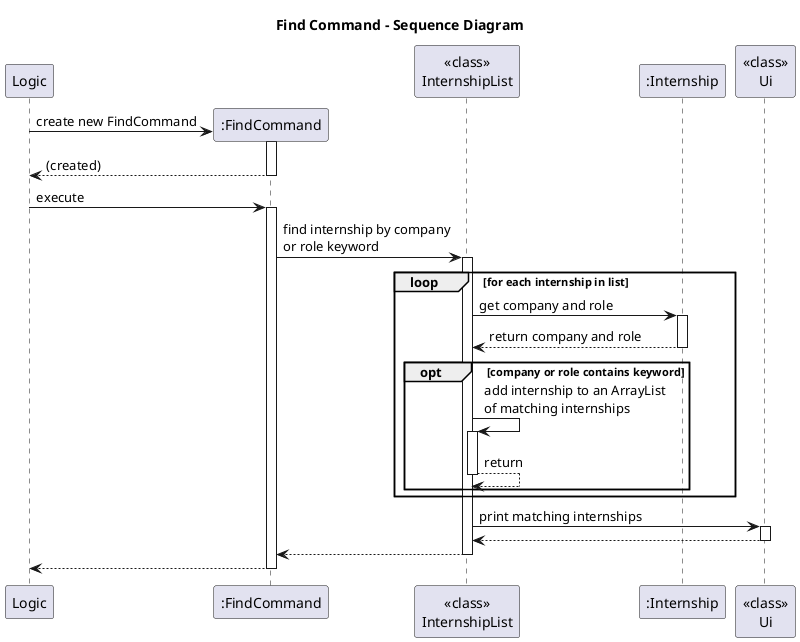 @startuml
title Find Command - Sequence Diagram

participant Logic
participant ":FindCommand" as FC
participant "<<class>>\nInternshipList" as IL
participant ":Internship" as IN
participant "<<class>>\nUi" as Ui

Logic -> FC**: create new FindCommand
activate FC
return (created)

Logic -> FC: execute
activate FC

FC -> IL: find internship by company\nor role keyword
activate IL

loop for each internship in list
    IL -> IN: get company and role
    activate IN
    IN --> IL: return company and role
    deactivate IN
    opt company or role contains keyword
        IL -> IL: add internship to an ArrayList\nof matching internships
        activate IL
        IL --> IL: return
        deactivate IL
    end
end

IL -> Ui: print matching internships
activate Ui
Ui --> IL
deactivate Ui

IL --> FC
deactivate IL

FC --> Logic
deactivate FC

@enduml
